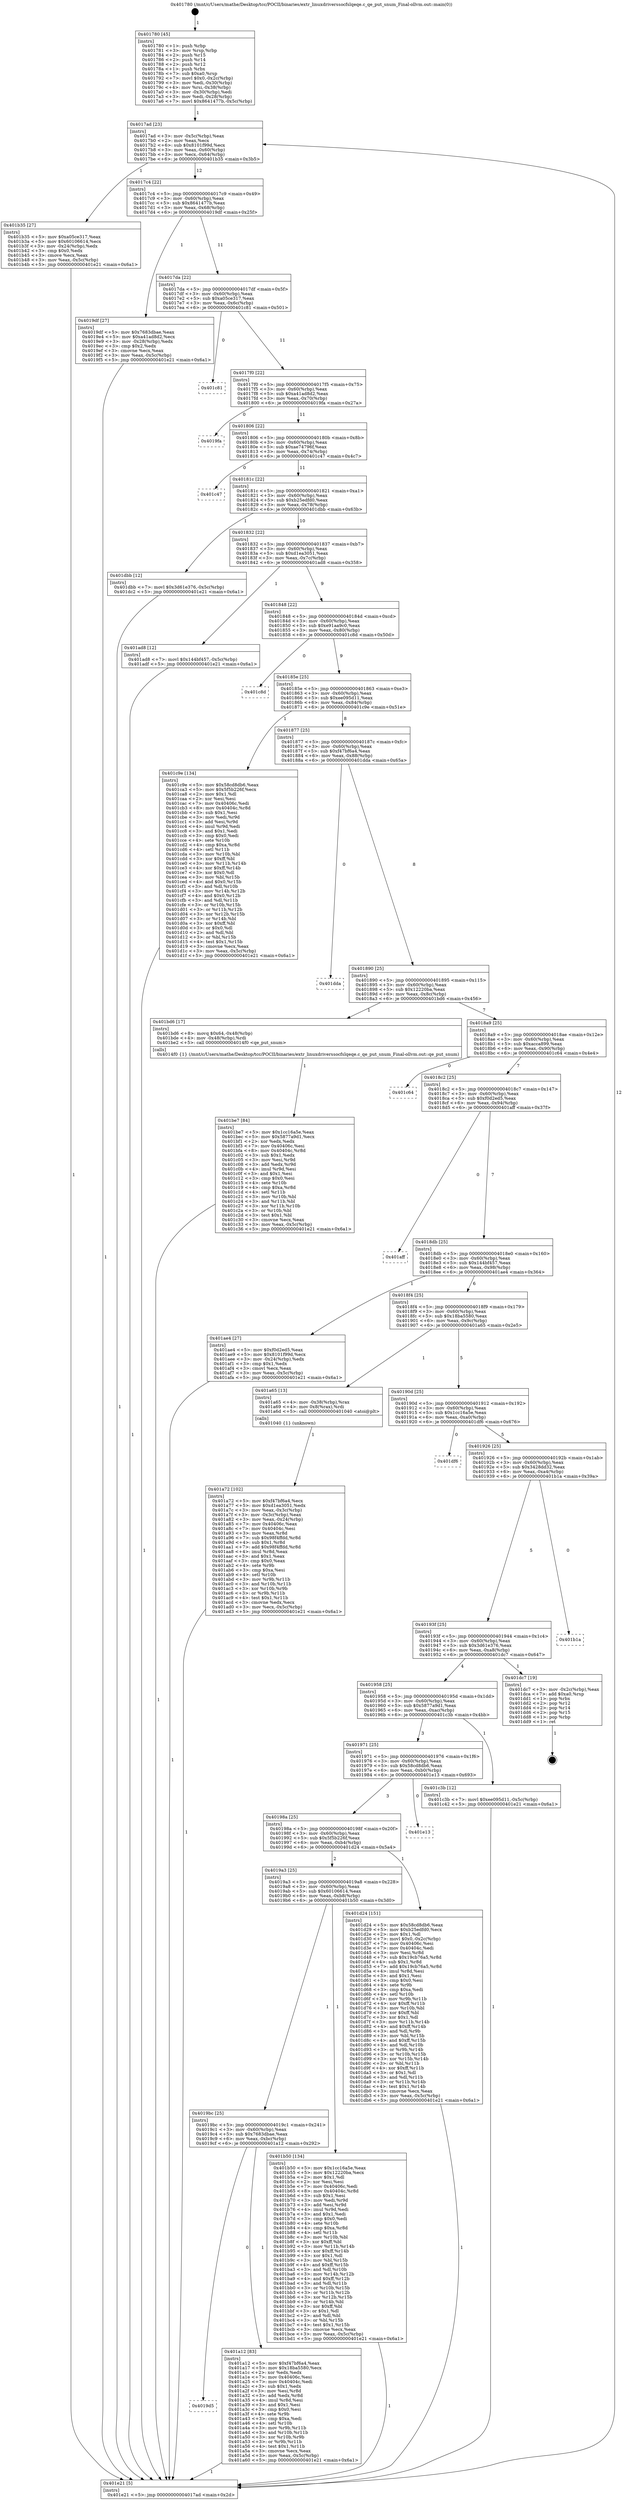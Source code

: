 digraph "0x401780" {
  label = "0x401780 (/mnt/c/Users/mathe/Desktop/tcc/POCII/binaries/extr_linuxdriverssocfslqeqe.c_qe_put_snum_Final-ollvm.out::main(0))"
  labelloc = "t"
  node[shape=record]

  Entry [label="",width=0.3,height=0.3,shape=circle,fillcolor=black,style=filled]
  "0x4017ad" [label="{
     0x4017ad [23]\l
     | [instrs]\l
     &nbsp;&nbsp;0x4017ad \<+3\>: mov -0x5c(%rbp),%eax\l
     &nbsp;&nbsp;0x4017b0 \<+2\>: mov %eax,%ecx\l
     &nbsp;&nbsp;0x4017b2 \<+6\>: sub $0x8101f99d,%ecx\l
     &nbsp;&nbsp;0x4017b8 \<+3\>: mov %eax,-0x60(%rbp)\l
     &nbsp;&nbsp;0x4017bb \<+3\>: mov %ecx,-0x64(%rbp)\l
     &nbsp;&nbsp;0x4017be \<+6\>: je 0000000000401b35 \<main+0x3b5\>\l
  }"]
  "0x401b35" [label="{
     0x401b35 [27]\l
     | [instrs]\l
     &nbsp;&nbsp;0x401b35 \<+5\>: mov $0xa05ce317,%eax\l
     &nbsp;&nbsp;0x401b3a \<+5\>: mov $0x60106614,%ecx\l
     &nbsp;&nbsp;0x401b3f \<+3\>: mov -0x24(%rbp),%edx\l
     &nbsp;&nbsp;0x401b42 \<+3\>: cmp $0x0,%edx\l
     &nbsp;&nbsp;0x401b45 \<+3\>: cmove %ecx,%eax\l
     &nbsp;&nbsp;0x401b48 \<+3\>: mov %eax,-0x5c(%rbp)\l
     &nbsp;&nbsp;0x401b4b \<+5\>: jmp 0000000000401e21 \<main+0x6a1\>\l
  }"]
  "0x4017c4" [label="{
     0x4017c4 [22]\l
     | [instrs]\l
     &nbsp;&nbsp;0x4017c4 \<+5\>: jmp 00000000004017c9 \<main+0x49\>\l
     &nbsp;&nbsp;0x4017c9 \<+3\>: mov -0x60(%rbp),%eax\l
     &nbsp;&nbsp;0x4017cc \<+5\>: sub $0x8641477b,%eax\l
     &nbsp;&nbsp;0x4017d1 \<+3\>: mov %eax,-0x68(%rbp)\l
     &nbsp;&nbsp;0x4017d4 \<+6\>: je 00000000004019df \<main+0x25f\>\l
  }"]
  Exit [label="",width=0.3,height=0.3,shape=circle,fillcolor=black,style=filled,peripheries=2]
  "0x4019df" [label="{
     0x4019df [27]\l
     | [instrs]\l
     &nbsp;&nbsp;0x4019df \<+5\>: mov $0x7683dbae,%eax\l
     &nbsp;&nbsp;0x4019e4 \<+5\>: mov $0xa41ad8d2,%ecx\l
     &nbsp;&nbsp;0x4019e9 \<+3\>: mov -0x28(%rbp),%edx\l
     &nbsp;&nbsp;0x4019ec \<+3\>: cmp $0x2,%edx\l
     &nbsp;&nbsp;0x4019ef \<+3\>: cmovne %ecx,%eax\l
     &nbsp;&nbsp;0x4019f2 \<+3\>: mov %eax,-0x5c(%rbp)\l
     &nbsp;&nbsp;0x4019f5 \<+5\>: jmp 0000000000401e21 \<main+0x6a1\>\l
  }"]
  "0x4017da" [label="{
     0x4017da [22]\l
     | [instrs]\l
     &nbsp;&nbsp;0x4017da \<+5\>: jmp 00000000004017df \<main+0x5f\>\l
     &nbsp;&nbsp;0x4017df \<+3\>: mov -0x60(%rbp),%eax\l
     &nbsp;&nbsp;0x4017e2 \<+5\>: sub $0xa05ce317,%eax\l
     &nbsp;&nbsp;0x4017e7 \<+3\>: mov %eax,-0x6c(%rbp)\l
     &nbsp;&nbsp;0x4017ea \<+6\>: je 0000000000401c81 \<main+0x501\>\l
  }"]
  "0x401e21" [label="{
     0x401e21 [5]\l
     | [instrs]\l
     &nbsp;&nbsp;0x401e21 \<+5\>: jmp 00000000004017ad \<main+0x2d\>\l
  }"]
  "0x401780" [label="{
     0x401780 [45]\l
     | [instrs]\l
     &nbsp;&nbsp;0x401780 \<+1\>: push %rbp\l
     &nbsp;&nbsp;0x401781 \<+3\>: mov %rsp,%rbp\l
     &nbsp;&nbsp;0x401784 \<+2\>: push %r15\l
     &nbsp;&nbsp;0x401786 \<+2\>: push %r14\l
     &nbsp;&nbsp;0x401788 \<+2\>: push %r12\l
     &nbsp;&nbsp;0x40178a \<+1\>: push %rbx\l
     &nbsp;&nbsp;0x40178b \<+7\>: sub $0xa0,%rsp\l
     &nbsp;&nbsp;0x401792 \<+7\>: movl $0x0,-0x2c(%rbp)\l
     &nbsp;&nbsp;0x401799 \<+3\>: mov %edi,-0x30(%rbp)\l
     &nbsp;&nbsp;0x40179c \<+4\>: mov %rsi,-0x38(%rbp)\l
     &nbsp;&nbsp;0x4017a0 \<+3\>: mov -0x30(%rbp),%edi\l
     &nbsp;&nbsp;0x4017a3 \<+3\>: mov %edi,-0x28(%rbp)\l
     &nbsp;&nbsp;0x4017a6 \<+7\>: movl $0x8641477b,-0x5c(%rbp)\l
  }"]
  "0x401be7" [label="{
     0x401be7 [84]\l
     | [instrs]\l
     &nbsp;&nbsp;0x401be7 \<+5\>: mov $0x1cc16a5e,%eax\l
     &nbsp;&nbsp;0x401bec \<+5\>: mov $0x5877a9d1,%ecx\l
     &nbsp;&nbsp;0x401bf1 \<+2\>: xor %edx,%edx\l
     &nbsp;&nbsp;0x401bf3 \<+7\>: mov 0x40406c,%esi\l
     &nbsp;&nbsp;0x401bfa \<+8\>: mov 0x40404c,%r8d\l
     &nbsp;&nbsp;0x401c02 \<+3\>: sub $0x1,%edx\l
     &nbsp;&nbsp;0x401c05 \<+3\>: mov %esi,%r9d\l
     &nbsp;&nbsp;0x401c08 \<+3\>: add %edx,%r9d\l
     &nbsp;&nbsp;0x401c0b \<+4\>: imul %r9d,%esi\l
     &nbsp;&nbsp;0x401c0f \<+3\>: and $0x1,%esi\l
     &nbsp;&nbsp;0x401c12 \<+3\>: cmp $0x0,%esi\l
     &nbsp;&nbsp;0x401c15 \<+4\>: sete %r10b\l
     &nbsp;&nbsp;0x401c19 \<+4\>: cmp $0xa,%r8d\l
     &nbsp;&nbsp;0x401c1d \<+4\>: setl %r11b\l
     &nbsp;&nbsp;0x401c21 \<+3\>: mov %r10b,%bl\l
     &nbsp;&nbsp;0x401c24 \<+3\>: and %r11b,%bl\l
     &nbsp;&nbsp;0x401c27 \<+3\>: xor %r11b,%r10b\l
     &nbsp;&nbsp;0x401c2a \<+3\>: or %r10b,%bl\l
     &nbsp;&nbsp;0x401c2d \<+3\>: test $0x1,%bl\l
     &nbsp;&nbsp;0x401c30 \<+3\>: cmovne %ecx,%eax\l
     &nbsp;&nbsp;0x401c33 \<+3\>: mov %eax,-0x5c(%rbp)\l
     &nbsp;&nbsp;0x401c36 \<+5\>: jmp 0000000000401e21 \<main+0x6a1\>\l
  }"]
  "0x401c81" [label="{
     0x401c81\l
  }", style=dashed]
  "0x4017f0" [label="{
     0x4017f0 [22]\l
     | [instrs]\l
     &nbsp;&nbsp;0x4017f0 \<+5\>: jmp 00000000004017f5 \<main+0x75\>\l
     &nbsp;&nbsp;0x4017f5 \<+3\>: mov -0x60(%rbp),%eax\l
     &nbsp;&nbsp;0x4017f8 \<+5\>: sub $0xa41ad8d2,%eax\l
     &nbsp;&nbsp;0x4017fd \<+3\>: mov %eax,-0x70(%rbp)\l
     &nbsp;&nbsp;0x401800 \<+6\>: je 00000000004019fa \<main+0x27a\>\l
  }"]
  "0x401a72" [label="{
     0x401a72 [102]\l
     | [instrs]\l
     &nbsp;&nbsp;0x401a72 \<+5\>: mov $0xf47bf6a4,%ecx\l
     &nbsp;&nbsp;0x401a77 \<+5\>: mov $0xd1ea3051,%edx\l
     &nbsp;&nbsp;0x401a7c \<+3\>: mov %eax,-0x3c(%rbp)\l
     &nbsp;&nbsp;0x401a7f \<+3\>: mov -0x3c(%rbp),%eax\l
     &nbsp;&nbsp;0x401a82 \<+3\>: mov %eax,-0x24(%rbp)\l
     &nbsp;&nbsp;0x401a85 \<+7\>: mov 0x40406c,%eax\l
     &nbsp;&nbsp;0x401a8c \<+7\>: mov 0x40404c,%esi\l
     &nbsp;&nbsp;0x401a93 \<+3\>: mov %eax,%r8d\l
     &nbsp;&nbsp;0x401a96 \<+7\>: sub $0x98f4ffdd,%r8d\l
     &nbsp;&nbsp;0x401a9d \<+4\>: sub $0x1,%r8d\l
     &nbsp;&nbsp;0x401aa1 \<+7\>: add $0x98f4ffdd,%r8d\l
     &nbsp;&nbsp;0x401aa8 \<+4\>: imul %r8d,%eax\l
     &nbsp;&nbsp;0x401aac \<+3\>: and $0x1,%eax\l
     &nbsp;&nbsp;0x401aaf \<+3\>: cmp $0x0,%eax\l
     &nbsp;&nbsp;0x401ab2 \<+4\>: sete %r9b\l
     &nbsp;&nbsp;0x401ab6 \<+3\>: cmp $0xa,%esi\l
     &nbsp;&nbsp;0x401ab9 \<+4\>: setl %r10b\l
     &nbsp;&nbsp;0x401abd \<+3\>: mov %r9b,%r11b\l
     &nbsp;&nbsp;0x401ac0 \<+3\>: and %r10b,%r11b\l
     &nbsp;&nbsp;0x401ac3 \<+3\>: xor %r10b,%r9b\l
     &nbsp;&nbsp;0x401ac6 \<+3\>: or %r9b,%r11b\l
     &nbsp;&nbsp;0x401ac9 \<+4\>: test $0x1,%r11b\l
     &nbsp;&nbsp;0x401acd \<+3\>: cmovne %edx,%ecx\l
     &nbsp;&nbsp;0x401ad0 \<+3\>: mov %ecx,-0x5c(%rbp)\l
     &nbsp;&nbsp;0x401ad3 \<+5\>: jmp 0000000000401e21 \<main+0x6a1\>\l
  }"]
  "0x4019fa" [label="{
     0x4019fa\l
  }", style=dashed]
  "0x401806" [label="{
     0x401806 [22]\l
     | [instrs]\l
     &nbsp;&nbsp;0x401806 \<+5\>: jmp 000000000040180b \<main+0x8b\>\l
     &nbsp;&nbsp;0x40180b \<+3\>: mov -0x60(%rbp),%eax\l
     &nbsp;&nbsp;0x40180e \<+5\>: sub $0xae74796f,%eax\l
     &nbsp;&nbsp;0x401813 \<+3\>: mov %eax,-0x74(%rbp)\l
     &nbsp;&nbsp;0x401816 \<+6\>: je 0000000000401c47 \<main+0x4c7\>\l
  }"]
  "0x4019d5" [label="{
     0x4019d5\l
  }", style=dashed]
  "0x401c47" [label="{
     0x401c47\l
  }", style=dashed]
  "0x40181c" [label="{
     0x40181c [22]\l
     | [instrs]\l
     &nbsp;&nbsp;0x40181c \<+5\>: jmp 0000000000401821 \<main+0xa1\>\l
     &nbsp;&nbsp;0x401821 \<+3\>: mov -0x60(%rbp),%eax\l
     &nbsp;&nbsp;0x401824 \<+5\>: sub $0xb25edfd0,%eax\l
     &nbsp;&nbsp;0x401829 \<+3\>: mov %eax,-0x78(%rbp)\l
     &nbsp;&nbsp;0x40182c \<+6\>: je 0000000000401dbb \<main+0x63b\>\l
  }"]
  "0x401a12" [label="{
     0x401a12 [83]\l
     | [instrs]\l
     &nbsp;&nbsp;0x401a12 \<+5\>: mov $0xf47bf6a4,%eax\l
     &nbsp;&nbsp;0x401a17 \<+5\>: mov $0x18ba5580,%ecx\l
     &nbsp;&nbsp;0x401a1c \<+2\>: xor %edx,%edx\l
     &nbsp;&nbsp;0x401a1e \<+7\>: mov 0x40406c,%esi\l
     &nbsp;&nbsp;0x401a25 \<+7\>: mov 0x40404c,%edi\l
     &nbsp;&nbsp;0x401a2c \<+3\>: sub $0x1,%edx\l
     &nbsp;&nbsp;0x401a2f \<+3\>: mov %esi,%r8d\l
     &nbsp;&nbsp;0x401a32 \<+3\>: add %edx,%r8d\l
     &nbsp;&nbsp;0x401a35 \<+4\>: imul %r8d,%esi\l
     &nbsp;&nbsp;0x401a39 \<+3\>: and $0x1,%esi\l
     &nbsp;&nbsp;0x401a3c \<+3\>: cmp $0x0,%esi\l
     &nbsp;&nbsp;0x401a3f \<+4\>: sete %r9b\l
     &nbsp;&nbsp;0x401a43 \<+3\>: cmp $0xa,%edi\l
     &nbsp;&nbsp;0x401a46 \<+4\>: setl %r10b\l
     &nbsp;&nbsp;0x401a4a \<+3\>: mov %r9b,%r11b\l
     &nbsp;&nbsp;0x401a4d \<+3\>: and %r10b,%r11b\l
     &nbsp;&nbsp;0x401a50 \<+3\>: xor %r10b,%r9b\l
     &nbsp;&nbsp;0x401a53 \<+3\>: or %r9b,%r11b\l
     &nbsp;&nbsp;0x401a56 \<+4\>: test $0x1,%r11b\l
     &nbsp;&nbsp;0x401a5a \<+3\>: cmovne %ecx,%eax\l
     &nbsp;&nbsp;0x401a5d \<+3\>: mov %eax,-0x5c(%rbp)\l
     &nbsp;&nbsp;0x401a60 \<+5\>: jmp 0000000000401e21 \<main+0x6a1\>\l
  }"]
  "0x401dbb" [label="{
     0x401dbb [12]\l
     | [instrs]\l
     &nbsp;&nbsp;0x401dbb \<+7\>: movl $0x3d61e376,-0x5c(%rbp)\l
     &nbsp;&nbsp;0x401dc2 \<+5\>: jmp 0000000000401e21 \<main+0x6a1\>\l
  }"]
  "0x401832" [label="{
     0x401832 [22]\l
     | [instrs]\l
     &nbsp;&nbsp;0x401832 \<+5\>: jmp 0000000000401837 \<main+0xb7\>\l
     &nbsp;&nbsp;0x401837 \<+3\>: mov -0x60(%rbp),%eax\l
     &nbsp;&nbsp;0x40183a \<+5\>: sub $0xd1ea3051,%eax\l
     &nbsp;&nbsp;0x40183f \<+3\>: mov %eax,-0x7c(%rbp)\l
     &nbsp;&nbsp;0x401842 \<+6\>: je 0000000000401ad8 \<main+0x358\>\l
  }"]
  "0x4019bc" [label="{
     0x4019bc [25]\l
     | [instrs]\l
     &nbsp;&nbsp;0x4019bc \<+5\>: jmp 00000000004019c1 \<main+0x241\>\l
     &nbsp;&nbsp;0x4019c1 \<+3\>: mov -0x60(%rbp),%eax\l
     &nbsp;&nbsp;0x4019c4 \<+5\>: sub $0x7683dbae,%eax\l
     &nbsp;&nbsp;0x4019c9 \<+6\>: mov %eax,-0xbc(%rbp)\l
     &nbsp;&nbsp;0x4019cf \<+6\>: je 0000000000401a12 \<main+0x292\>\l
  }"]
  "0x401ad8" [label="{
     0x401ad8 [12]\l
     | [instrs]\l
     &nbsp;&nbsp;0x401ad8 \<+7\>: movl $0x144bf457,-0x5c(%rbp)\l
     &nbsp;&nbsp;0x401adf \<+5\>: jmp 0000000000401e21 \<main+0x6a1\>\l
  }"]
  "0x401848" [label="{
     0x401848 [22]\l
     | [instrs]\l
     &nbsp;&nbsp;0x401848 \<+5\>: jmp 000000000040184d \<main+0xcd\>\l
     &nbsp;&nbsp;0x40184d \<+3\>: mov -0x60(%rbp),%eax\l
     &nbsp;&nbsp;0x401850 \<+5\>: sub $0xe91aa9c0,%eax\l
     &nbsp;&nbsp;0x401855 \<+3\>: mov %eax,-0x80(%rbp)\l
     &nbsp;&nbsp;0x401858 \<+6\>: je 0000000000401c8d \<main+0x50d\>\l
  }"]
  "0x401b50" [label="{
     0x401b50 [134]\l
     | [instrs]\l
     &nbsp;&nbsp;0x401b50 \<+5\>: mov $0x1cc16a5e,%eax\l
     &nbsp;&nbsp;0x401b55 \<+5\>: mov $0x12220ba,%ecx\l
     &nbsp;&nbsp;0x401b5a \<+2\>: mov $0x1,%dl\l
     &nbsp;&nbsp;0x401b5c \<+2\>: xor %esi,%esi\l
     &nbsp;&nbsp;0x401b5e \<+7\>: mov 0x40406c,%edi\l
     &nbsp;&nbsp;0x401b65 \<+8\>: mov 0x40404c,%r8d\l
     &nbsp;&nbsp;0x401b6d \<+3\>: sub $0x1,%esi\l
     &nbsp;&nbsp;0x401b70 \<+3\>: mov %edi,%r9d\l
     &nbsp;&nbsp;0x401b73 \<+3\>: add %esi,%r9d\l
     &nbsp;&nbsp;0x401b76 \<+4\>: imul %r9d,%edi\l
     &nbsp;&nbsp;0x401b7a \<+3\>: and $0x1,%edi\l
     &nbsp;&nbsp;0x401b7d \<+3\>: cmp $0x0,%edi\l
     &nbsp;&nbsp;0x401b80 \<+4\>: sete %r10b\l
     &nbsp;&nbsp;0x401b84 \<+4\>: cmp $0xa,%r8d\l
     &nbsp;&nbsp;0x401b88 \<+4\>: setl %r11b\l
     &nbsp;&nbsp;0x401b8c \<+3\>: mov %r10b,%bl\l
     &nbsp;&nbsp;0x401b8f \<+3\>: xor $0xff,%bl\l
     &nbsp;&nbsp;0x401b92 \<+3\>: mov %r11b,%r14b\l
     &nbsp;&nbsp;0x401b95 \<+4\>: xor $0xff,%r14b\l
     &nbsp;&nbsp;0x401b99 \<+3\>: xor $0x1,%dl\l
     &nbsp;&nbsp;0x401b9c \<+3\>: mov %bl,%r15b\l
     &nbsp;&nbsp;0x401b9f \<+4\>: and $0xff,%r15b\l
     &nbsp;&nbsp;0x401ba3 \<+3\>: and %dl,%r10b\l
     &nbsp;&nbsp;0x401ba6 \<+3\>: mov %r14b,%r12b\l
     &nbsp;&nbsp;0x401ba9 \<+4\>: and $0xff,%r12b\l
     &nbsp;&nbsp;0x401bad \<+3\>: and %dl,%r11b\l
     &nbsp;&nbsp;0x401bb0 \<+3\>: or %r10b,%r15b\l
     &nbsp;&nbsp;0x401bb3 \<+3\>: or %r11b,%r12b\l
     &nbsp;&nbsp;0x401bb6 \<+3\>: xor %r12b,%r15b\l
     &nbsp;&nbsp;0x401bb9 \<+3\>: or %r14b,%bl\l
     &nbsp;&nbsp;0x401bbc \<+3\>: xor $0xff,%bl\l
     &nbsp;&nbsp;0x401bbf \<+3\>: or $0x1,%dl\l
     &nbsp;&nbsp;0x401bc2 \<+2\>: and %dl,%bl\l
     &nbsp;&nbsp;0x401bc4 \<+3\>: or %bl,%r15b\l
     &nbsp;&nbsp;0x401bc7 \<+4\>: test $0x1,%r15b\l
     &nbsp;&nbsp;0x401bcb \<+3\>: cmovne %ecx,%eax\l
     &nbsp;&nbsp;0x401bce \<+3\>: mov %eax,-0x5c(%rbp)\l
     &nbsp;&nbsp;0x401bd1 \<+5\>: jmp 0000000000401e21 \<main+0x6a1\>\l
  }"]
  "0x401c8d" [label="{
     0x401c8d\l
  }", style=dashed]
  "0x40185e" [label="{
     0x40185e [25]\l
     | [instrs]\l
     &nbsp;&nbsp;0x40185e \<+5\>: jmp 0000000000401863 \<main+0xe3\>\l
     &nbsp;&nbsp;0x401863 \<+3\>: mov -0x60(%rbp),%eax\l
     &nbsp;&nbsp;0x401866 \<+5\>: sub $0xee095d11,%eax\l
     &nbsp;&nbsp;0x40186b \<+6\>: mov %eax,-0x84(%rbp)\l
     &nbsp;&nbsp;0x401871 \<+6\>: je 0000000000401c9e \<main+0x51e\>\l
  }"]
  "0x4019a3" [label="{
     0x4019a3 [25]\l
     | [instrs]\l
     &nbsp;&nbsp;0x4019a3 \<+5\>: jmp 00000000004019a8 \<main+0x228\>\l
     &nbsp;&nbsp;0x4019a8 \<+3\>: mov -0x60(%rbp),%eax\l
     &nbsp;&nbsp;0x4019ab \<+5\>: sub $0x60106614,%eax\l
     &nbsp;&nbsp;0x4019b0 \<+6\>: mov %eax,-0xb8(%rbp)\l
     &nbsp;&nbsp;0x4019b6 \<+6\>: je 0000000000401b50 \<main+0x3d0\>\l
  }"]
  "0x401c9e" [label="{
     0x401c9e [134]\l
     | [instrs]\l
     &nbsp;&nbsp;0x401c9e \<+5\>: mov $0x58cd8db6,%eax\l
     &nbsp;&nbsp;0x401ca3 \<+5\>: mov $0x5f5b226f,%ecx\l
     &nbsp;&nbsp;0x401ca8 \<+2\>: mov $0x1,%dl\l
     &nbsp;&nbsp;0x401caa \<+2\>: xor %esi,%esi\l
     &nbsp;&nbsp;0x401cac \<+7\>: mov 0x40406c,%edi\l
     &nbsp;&nbsp;0x401cb3 \<+8\>: mov 0x40404c,%r8d\l
     &nbsp;&nbsp;0x401cbb \<+3\>: sub $0x1,%esi\l
     &nbsp;&nbsp;0x401cbe \<+3\>: mov %edi,%r9d\l
     &nbsp;&nbsp;0x401cc1 \<+3\>: add %esi,%r9d\l
     &nbsp;&nbsp;0x401cc4 \<+4\>: imul %r9d,%edi\l
     &nbsp;&nbsp;0x401cc8 \<+3\>: and $0x1,%edi\l
     &nbsp;&nbsp;0x401ccb \<+3\>: cmp $0x0,%edi\l
     &nbsp;&nbsp;0x401cce \<+4\>: sete %r10b\l
     &nbsp;&nbsp;0x401cd2 \<+4\>: cmp $0xa,%r8d\l
     &nbsp;&nbsp;0x401cd6 \<+4\>: setl %r11b\l
     &nbsp;&nbsp;0x401cda \<+3\>: mov %r10b,%bl\l
     &nbsp;&nbsp;0x401cdd \<+3\>: xor $0xff,%bl\l
     &nbsp;&nbsp;0x401ce0 \<+3\>: mov %r11b,%r14b\l
     &nbsp;&nbsp;0x401ce3 \<+4\>: xor $0xff,%r14b\l
     &nbsp;&nbsp;0x401ce7 \<+3\>: xor $0x0,%dl\l
     &nbsp;&nbsp;0x401cea \<+3\>: mov %bl,%r15b\l
     &nbsp;&nbsp;0x401ced \<+4\>: and $0x0,%r15b\l
     &nbsp;&nbsp;0x401cf1 \<+3\>: and %dl,%r10b\l
     &nbsp;&nbsp;0x401cf4 \<+3\>: mov %r14b,%r12b\l
     &nbsp;&nbsp;0x401cf7 \<+4\>: and $0x0,%r12b\l
     &nbsp;&nbsp;0x401cfb \<+3\>: and %dl,%r11b\l
     &nbsp;&nbsp;0x401cfe \<+3\>: or %r10b,%r15b\l
     &nbsp;&nbsp;0x401d01 \<+3\>: or %r11b,%r12b\l
     &nbsp;&nbsp;0x401d04 \<+3\>: xor %r12b,%r15b\l
     &nbsp;&nbsp;0x401d07 \<+3\>: or %r14b,%bl\l
     &nbsp;&nbsp;0x401d0a \<+3\>: xor $0xff,%bl\l
     &nbsp;&nbsp;0x401d0d \<+3\>: or $0x0,%dl\l
     &nbsp;&nbsp;0x401d10 \<+2\>: and %dl,%bl\l
     &nbsp;&nbsp;0x401d12 \<+3\>: or %bl,%r15b\l
     &nbsp;&nbsp;0x401d15 \<+4\>: test $0x1,%r15b\l
     &nbsp;&nbsp;0x401d19 \<+3\>: cmovne %ecx,%eax\l
     &nbsp;&nbsp;0x401d1c \<+3\>: mov %eax,-0x5c(%rbp)\l
     &nbsp;&nbsp;0x401d1f \<+5\>: jmp 0000000000401e21 \<main+0x6a1\>\l
  }"]
  "0x401877" [label="{
     0x401877 [25]\l
     | [instrs]\l
     &nbsp;&nbsp;0x401877 \<+5\>: jmp 000000000040187c \<main+0xfc\>\l
     &nbsp;&nbsp;0x40187c \<+3\>: mov -0x60(%rbp),%eax\l
     &nbsp;&nbsp;0x40187f \<+5\>: sub $0xf47bf6a4,%eax\l
     &nbsp;&nbsp;0x401884 \<+6\>: mov %eax,-0x88(%rbp)\l
     &nbsp;&nbsp;0x40188a \<+6\>: je 0000000000401dda \<main+0x65a\>\l
  }"]
  "0x401d24" [label="{
     0x401d24 [151]\l
     | [instrs]\l
     &nbsp;&nbsp;0x401d24 \<+5\>: mov $0x58cd8db6,%eax\l
     &nbsp;&nbsp;0x401d29 \<+5\>: mov $0xb25edfd0,%ecx\l
     &nbsp;&nbsp;0x401d2e \<+2\>: mov $0x1,%dl\l
     &nbsp;&nbsp;0x401d30 \<+7\>: movl $0x0,-0x2c(%rbp)\l
     &nbsp;&nbsp;0x401d37 \<+7\>: mov 0x40406c,%esi\l
     &nbsp;&nbsp;0x401d3e \<+7\>: mov 0x40404c,%edi\l
     &nbsp;&nbsp;0x401d45 \<+3\>: mov %esi,%r8d\l
     &nbsp;&nbsp;0x401d48 \<+7\>: sub $0x19cb76a5,%r8d\l
     &nbsp;&nbsp;0x401d4f \<+4\>: sub $0x1,%r8d\l
     &nbsp;&nbsp;0x401d53 \<+7\>: add $0x19cb76a5,%r8d\l
     &nbsp;&nbsp;0x401d5a \<+4\>: imul %r8d,%esi\l
     &nbsp;&nbsp;0x401d5e \<+3\>: and $0x1,%esi\l
     &nbsp;&nbsp;0x401d61 \<+3\>: cmp $0x0,%esi\l
     &nbsp;&nbsp;0x401d64 \<+4\>: sete %r9b\l
     &nbsp;&nbsp;0x401d68 \<+3\>: cmp $0xa,%edi\l
     &nbsp;&nbsp;0x401d6b \<+4\>: setl %r10b\l
     &nbsp;&nbsp;0x401d6f \<+3\>: mov %r9b,%r11b\l
     &nbsp;&nbsp;0x401d72 \<+4\>: xor $0xff,%r11b\l
     &nbsp;&nbsp;0x401d76 \<+3\>: mov %r10b,%bl\l
     &nbsp;&nbsp;0x401d79 \<+3\>: xor $0xff,%bl\l
     &nbsp;&nbsp;0x401d7c \<+3\>: xor $0x1,%dl\l
     &nbsp;&nbsp;0x401d7f \<+3\>: mov %r11b,%r14b\l
     &nbsp;&nbsp;0x401d82 \<+4\>: and $0xff,%r14b\l
     &nbsp;&nbsp;0x401d86 \<+3\>: and %dl,%r9b\l
     &nbsp;&nbsp;0x401d89 \<+3\>: mov %bl,%r15b\l
     &nbsp;&nbsp;0x401d8c \<+4\>: and $0xff,%r15b\l
     &nbsp;&nbsp;0x401d90 \<+3\>: and %dl,%r10b\l
     &nbsp;&nbsp;0x401d93 \<+3\>: or %r9b,%r14b\l
     &nbsp;&nbsp;0x401d96 \<+3\>: or %r10b,%r15b\l
     &nbsp;&nbsp;0x401d99 \<+3\>: xor %r15b,%r14b\l
     &nbsp;&nbsp;0x401d9c \<+3\>: or %bl,%r11b\l
     &nbsp;&nbsp;0x401d9f \<+4\>: xor $0xff,%r11b\l
     &nbsp;&nbsp;0x401da3 \<+3\>: or $0x1,%dl\l
     &nbsp;&nbsp;0x401da6 \<+3\>: and %dl,%r11b\l
     &nbsp;&nbsp;0x401da9 \<+3\>: or %r11b,%r14b\l
     &nbsp;&nbsp;0x401dac \<+4\>: test $0x1,%r14b\l
     &nbsp;&nbsp;0x401db0 \<+3\>: cmovne %ecx,%eax\l
     &nbsp;&nbsp;0x401db3 \<+3\>: mov %eax,-0x5c(%rbp)\l
     &nbsp;&nbsp;0x401db6 \<+5\>: jmp 0000000000401e21 \<main+0x6a1\>\l
  }"]
  "0x401dda" [label="{
     0x401dda\l
  }", style=dashed]
  "0x401890" [label="{
     0x401890 [25]\l
     | [instrs]\l
     &nbsp;&nbsp;0x401890 \<+5\>: jmp 0000000000401895 \<main+0x115\>\l
     &nbsp;&nbsp;0x401895 \<+3\>: mov -0x60(%rbp),%eax\l
     &nbsp;&nbsp;0x401898 \<+5\>: sub $0x12220ba,%eax\l
     &nbsp;&nbsp;0x40189d \<+6\>: mov %eax,-0x8c(%rbp)\l
     &nbsp;&nbsp;0x4018a3 \<+6\>: je 0000000000401bd6 \<main+0x456\>\l
  }"]
  "0x40198a" [label="{
     0x40198a [25]\l
     | [instrs]\l
     &nbsp;&nbsp;0x40198a \<+5\>: jmp 000000000040198f \<main+0x20f\>\l
     &nbsp;&nbsp;0x40198f \<+3\>: mov -0x60(%rbp),%eax\l
     &nbsp;&nbsp;0x401992 \<+5\>: sub $0x5f5b226f,%eax\l
     &nbsp;&nbsp;0x401997 \<+6\>: mov %eax,-0xb4(%rbp)\l
     &nbsp;&nbsp;0x40199d \<+6\>: je 0000000000401d24 \<main+0x5a4\>\l
  }"]
  "0x401bd6" [label="{
     0x401bd6 [17]\l
     | [instrs]\l
     &nbsp;&nbsp;0x401bd6 \<+8\>: movq $0x64,-0x48(%rbp)\l
     &nbsp;&nbsp;0x401bde \<+4\>: mov -0x48(%rbp),%rdi\l
     &nbsp;&nbsp;0x401be2 \<+5\>: call 00000000004014f0 \<qe_put_snum\>\l
     | [calls]\l
     &nbsp;&nbsp;0x4014f0 \{1\} (/mnt/c/Users/mathe/Desktop/tcc/POCII/binaries/extr_linuxdriverssocfslqeqe.c_qe_put_snum_Final-ollvm.out::qe_put_snum)\l
  }"]
  "0x4018a9" [label="{
     0x4018a9 [25]\l
     | [instrs]\l
     &nbsp;&nbsp;0x4018a9 \<+5\>: jmp 00000000004018ae \<main+0x12e\>\l
     &nbsp;&nbsp;0x4018ae \<+3\>: mov -0x60(%rbp),%eax\l
     &nbsp;&nbsp;0x4018b1 \<+5\>: sub $0xacca899,%eax\l
     &nbsp;&nbsp;0x4018b6 \<+6\>: mov %eax,-0x90(%rbp)\l
     &nbsp;&nbsp;0x4018bc \<+6\>: je 0000000000401c64 \<main+0x4e4\>\l
  }"]
  "0x401e13" [label="{
     0x401e13\l
  }", style=dashed]
  "0x401c64" [label="{
     0x401c64\l
  }", style=dashed]
  "0x4018c2" [label="{
     0x4018c2 [25]\l
     | [instrs]\l
     &nbsp;&nbsp;0x4018c2 \<+5\>: jmp 00000000004018c7 \<main+0x147\>\l
     &nbsp;&nbsp;0x4018c7 \<+3\>: mov -0x60(%rbp),%eax\l
     &nbsp;&nbsp;0x4018ca \<+5\>: sub $0xf0d2ed5,%eax\l
     &nbsp;&nbsp;0x4018cf \<+6\>: mov %eax,-0x94(%rbp)\l
     &nbsp;&nbsp;0x4018d5 \<+6\>: je 0000000000401aff \<main+0x37f\>\l
  }"]
  "0x401971" [label="{
     0x401971 [25]\l
     | [instrs]\l
     &nbsp;&nbsp;0x401971 \<+5\>: jmp 0000000000401976 \<main+0x1f6\>\l
     &nbsp;&nbsp;0x401976 \<+3\>: mov -0x60(%rbp),%eax\l
     &nbsp;&nbsp;0x401979 \<+5\>: sub $0x58cd8db6,%eax\l
     &nbsp;&nbsp;0x40197e \<+6\>: mov %eax,-0xb0(%rbp)\l
     &nbsp;&nbsp;0x401984 \<+6\>: je 0000000000401e13 \<main+0x693\>\l
  }"]
  "0x401aff" [label="{
     0x401aff\l
  }", style=dashed]
  "0x4018db" [label="{
     0x4018db [25]\l
     | [instrs]\l
     &nbsp;&nbsp;0x4018db \<+5\>: jmp 00000000004018e0 \<main+0x160\>\l
     &nbsp;&nbsp;0x4018e0 \<+3\>: mov -0x60(%rbp),%eax\l
     &nbsp;&nbsp;0x4018e3 \<+5\>: sub $0x144bf457,%eax\l
     &nbsp;&nbsp;0x4018e8 \<+6\>: mov %eax,-0x98(%rbp)\l
     &nbsp;&nbsp;0x4018ee \<+6\>: je 0000000000401ae4 \<main+0x364\>\l
  }"]
  "0x401c3b" [label="{
     0x401c3b [12]\l
     | [instrs]\l
     &nbsp;&nbsp;0x401c3b \<+7\>: movl $0xee095d11,-0x5c(%rbp)\l
     &nbsp;&nbsp;0x401c42 \<+5\>: jmp 0000000000401e21 \<main+0x6a1\>\l
  }"]
  "0x401ae4" [label="{
     0x401ae4 [27]\l
     | [instrs]\l
     &nbsp;&nbsp;0x401ae4 \<+5\>: mov $0xf0d2ed5,%eax\l
     &nbsp;&nbsp;0x401ae9 \<+5\>: mov $0x8101f99d,%ecx\l
     &nbsp;&nbsp;0x401aee \<+3\>: mov -0x24(%rbp),%edx\l
     &nbsp;&nbsp;0x401af1 \<+3\>: cmp $0x1,%edx\l
     &nbsp;&nbsp;0x401af4 \<+3\>: cmovl %ecx,%eax\l
     &nbsp;&nbsp;0x401af7 \<+3\>: mov %eax,-0x5c(%rbp)\l
     &nbsp;&nbsp;0x401afa \<+5\>: jmp 0000000000401e21 \<main+0x6a1\>\l
  }"]
  "0x4018f4" [label="{
     0x4018f4 [25]\l
     | [instrs]\l
     &nbsp;&nbsp;0x4018f4 \<+5\>: jmp 00000000004018f9 \<main+0x179\>\l
     &nbsp;&nbsp;0x4018f9 \<+3\>: mov -0x60(%rbp),%eax\l
     &nbsp;&nbsp;0x4018fc \<+5\>: sub $0x18ba5580,%eax\l
     &nbsp;&nbsp;0x401901 \<+6\>: mov %eax,-0x9c(%rbp)\l
     &nbsp;&nbsp;0x401907 \<+6\>: je 0000000000401a65 \<main+0x2e5\>\l
  }"]
  "0x401958" [label="{
     0x401958 [25]\l
     | [instrs]\l
     &nbsp;&nbsp;0x401958 \<+5\>: jmp 000000000040195d \<main+0x1dd\>\l
     &nbsp;&nbsp;0x40195d \<+3\>: mov -0x60(%rbp),%eax\l
     &nbsp;&nbsp;0x401960 \<+5\>: sub $0x5877a9d1,%eax\l
     &nbsp;&nbsp;0x401965 \<+6\>: mov %eax,-0xac(%rbp)\l
     &nbsp;&nbsp;0x40196b \<+6\>: je 0000000000401c3b \<main+0x4bb\>\l
  }"]
  "0x401a65" [label="{
     0x401a65 [13]\l
     | [instrs]\l
     &nbsp;&nbsp;0x401a65 \<+4\>: mov -0x38(%rbp),%rax\l
     &nbsp;&nbsp;0x401a69 \<+4\>: mov 0x8(%rax),%rdi\l
     &nbsp;&nbsp;0x401a6d \<+5\>: call 0000000000401040 \<atoi@plt\>\l
     | [calls]\l
     &nbsp;&nbsp;0x401040 \{1\} (unknown)\l
  }"]
  "0x40190d" [label="{
     0x40190d [25]\l
     | [instrs]\l
     &nbsp;&nbsp;0x40190d \<+5\>: jmp 0000000000401912 \<main+0x192\>\l
     &nbsp;&nbsp;0x401912 \<+3\>: mov -0x60(%rbp),%eax\l
     &nbsp;&nbsp;0x401915 \<+5\>: sub $0x1cc16a5e,%eax\l
     &nbsp;&nbsp;0x40191a \<+6\>: mov %eax,-0xa0(%rbp)\l
     &nbsp;&nbsp;0x401920 \<+6\>: je 0000000000401df6 \<main+0x676\>\l
  }"]
  "0x401dc7" [label="{
     0x401dc7 [19]\l
     | [instrs]\l
     &nbsp;&nbsp;0x401dc7 \<+3\>: mov -0x2c(%rbp),%eax\l
     &nbsp;&nbsp;0x401dca \<+7\>: add $0xa0,%rsp\l
     &nbsp;&nbsp;0x401dd1 \<+1\>: pop %rbx\l
     &nbsp;&nbsp;0x401dd2 \<+2\>: pop %r12\l
     &nbsp;&nbsp;0x401dd4 \<+2\>: pop %r14\l
     &nbsp;&nbsp;0x401dd6 \<+2\>: pop %r15\l
     &nbsp;&nbsp;0x401dd8 \<+1\>: pop %rbp\l
     &nbsp;&nbsp;0x401dd9 \<+1\>: ret\l
  }"]
  "0x401df6" [label="{
     0x401df6\l
  }", style=dashed]
  "0x401926" [label="{
     0x401926 [25]\l
     | [instrs]\l
     &nbsp;&nbsp;0x401926 \<+5\>: jmp 000000000040192b \<main+0x1ab\>\l
     &nbsp;&nbsp;0x40192b \<+3\>: mov -0x60(%rbp),%eax\l
     &nbsp;&nbsp;0x40192e \<+5\>: sub $0x3428dd32,%eax\l
     &nbsp;&nbsp;0x401933 \<+6\>: mov %eax,-0xa4(%rbp)\l
     &nbsp;&nbsp;0x401939 \<+6\>: je 0000000000401b1a \<main+0x39a\>\l
  }"]
  "0x40193f" [label="{
     0x40193f [25]\l
     | [instrs]\l
     &nbsp;&nbsp;0x40193f \<+5\>: jmp 0000000000401944 \<main+0x1c4\>\l
     &nbsp;&nbsp;0x401944 \<+3\>: mov -0x60(%rbp),%eax\l
     &nbsp;&nbsp;0x401947 \<+5\>: sub $0x3d61e376,%eax\l
     &nbsp;&nbsp;0x40194c \<+6\>: mov %eax,-0xa8(%rbp)\l
     &nbsp;&nbsp;0x401952 \<+6\>: je 0000000000401dc7 \<main+0x647\>\l
  }"]
  "0x401b1a" [label="{
     0x401b1a\l
  }", style=dashed]
  Entry -> "0x401780" [label=" 1"]
  "0x4017ad" -> "0x401b35" [label=" 1"]
  "0x4017ad" -> "0x4017c4" [label=" 12"]
  "0x401dc7" -> Exit [label=" 1"]
  "0x4017c4" -> "0x4019df" [label=" 1"]
  "0x4017c4" -> "0x4017da" [label=" 11"]
  "0x4019df" -> "0x401e21" [label=" 1"]
  "0x401780" -> "0x4017ad" [label=" 1"]
  "0x401e21" -> "0x4017ad" [label=" 12"]
  "0x401dbb" -> "0x401e21" [label=" 1"]
  "0x4017da" -> "0x401c81" [label=" 0"]
  "0x4017da" -> "0x4017f0" [label=" 11"]
  "0x401d24" -> "0x401e21" [label=" 1"]
  "0x4017f0" -> "0x4019fa" [label=" 0"]
  "0x4017f0" -> "0x401806" [label=" 11"]
  "0x401c9e" -> "0x401e21" [label=" 1"]
  "0x401806" -> "0x401c47" [label=" 0"]
  "0x401806" -> "0x40181c" [label=" 11"]
  "0x401c3b" -> "0x401e21" [label=" 1"]
  "0x40181c" -> "0x401dbb" [label=" 1"]
  "0x40181c" -> "0x401832" [label=" 10"]
  "0x401be7" -> "0x401e21" [label=" 1"]
  "0x401832" -> "0x401ad8" [label=" 1"]
  "0x401832" -> "0x401848" [label=" 9"]
  "0x401b50" -> "0x401e21" [label=" 1"]
  "0x401848" -> "0x401c8d" [label=" 0"]
  "0x401848" -> "0x40185e" [label=" 9"]
  "0x401b35" -> "0x401e21" [label=" 1"]
  "0x40185e" -> "0x401c9e" [label=" 1"]
  "0x40185e" -> "0x401877" [label=" 8"]
  "0x401ad8" -> "0x401e21" [label=" 1"]
  "0x401877" -> "0x401dda" [label=" 0"]
  "0x401877" -> "0x401890" [label=" 8"]
  "0x401a72" -> "0x401e21" [label=" 1"]
  "0x401890" -> "0x401bd6" [label=" 1"]
  "0x401890" -> "0x4018a9" [label=" 7"]
  "0x401a12" -> "0x401e21" [label=" 1"]
  "0x4018a9" -> "0x401c64" [label=" 0"]
  "0x4018a9" -> "0x4018c2" [label=" 7"]
  "0x4019bc" -> "0x4019d5" [label=" 0"]
  "0x4018c2" -> "0x401aff" [label=" 0"]
  "0x4018c2" -> "0x4018db" [label=" 7"]
  "0x401bd6" -> "0x401be7" [label=" 1"]
  "0x4018db" -> "0x401ae4" [label=" 1"]
  "0x4018db" -> "0x4018f4" [label=" 6"]
  "0x4019a3" -> "0x4019bc" [label=" 1"]
  "0x4018f4" -> "0x401a65" [label=" 1"]
  "0x4018f4" -> "0x40190d" [label=" 5"]
  "0x401ae4" -> "0x401e21" [label=" 1"]
  "0x40190d" -> "0x401df6" [label=" 0"]
  "0x40190d" -> "0x401926" [label=" 5"]
  "0x40198a" -> "0x4019a3" [label=" 2"]
  "0x401926" -> "0x401b1a" [label=" 0"]
  "0x401926" -> "0x40193f" [label=" 5"]
  "0x40198a" -> "0x401d24" [label=" 1"]
  "0x40193f" -> "0x401dc7" [label=" 1"]
  "0x40193f" -> "0x401958" [label=" 4"]
  "0x4019a3" -> "0x401b50" [label=" 1"]
  "0x401958" -> "0x401c3b" [label=" 1"]
  "0x401958" -> "0x401971" [label=" 3"]
  "0x4019bc" -> "0x401a12" [label=" 1"]
  "0x401971" -> "0x401e13" [label=" 0"]
  "0x401971" -> "0x40198a" [label=" 3"]
  "0x401a65" -> "0x401a72" [label=" 1"]
}
